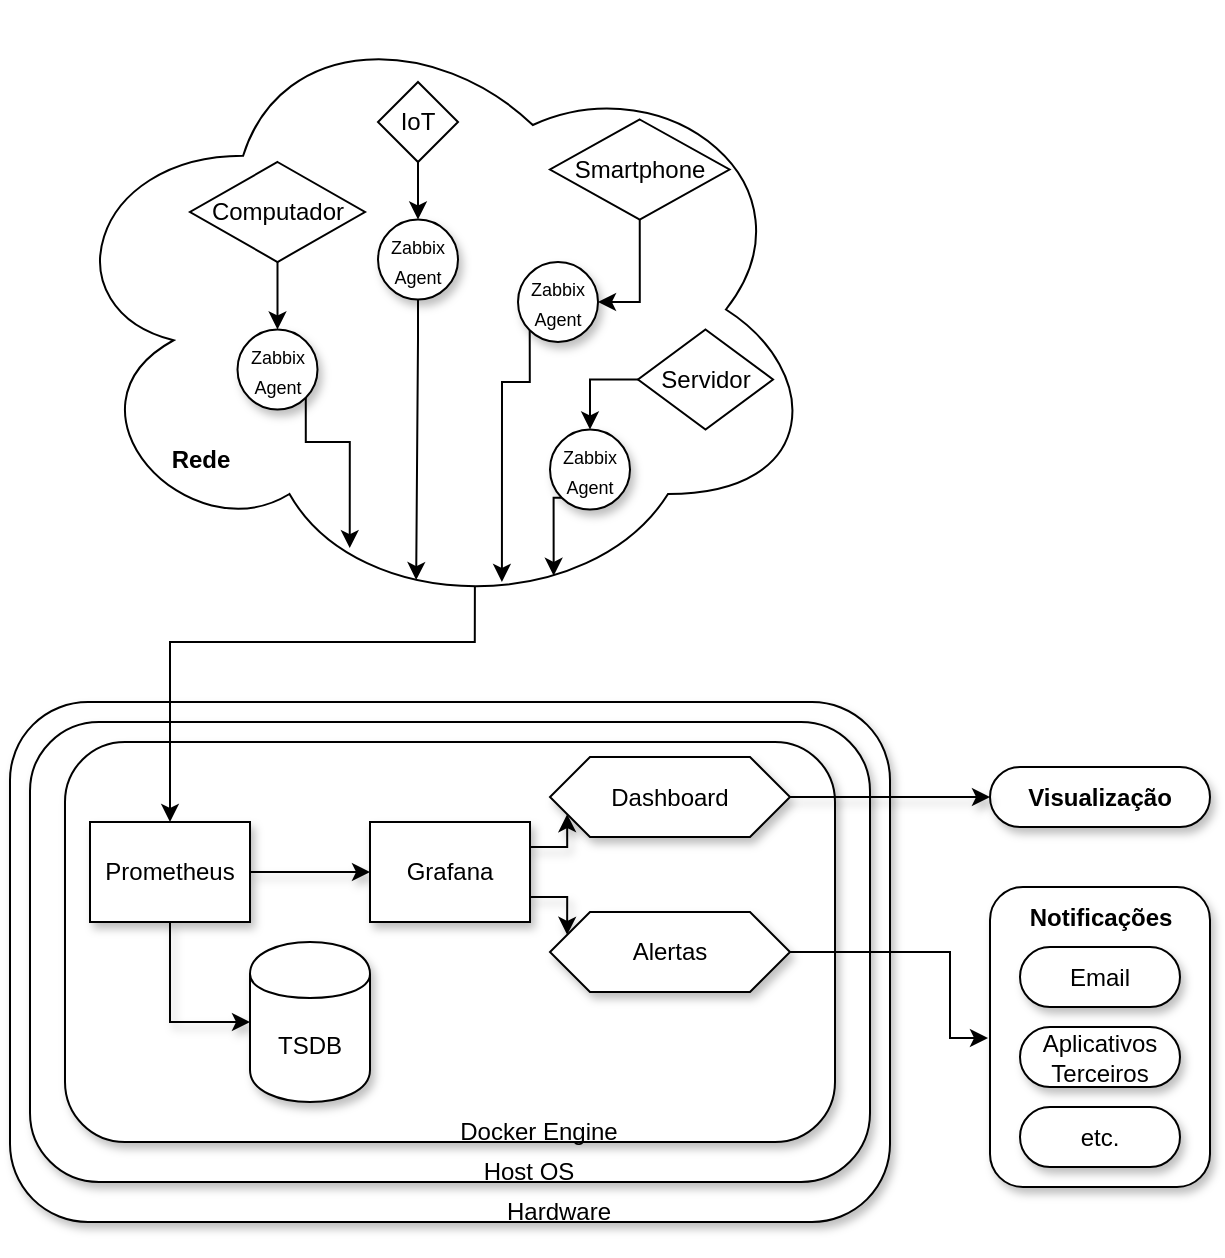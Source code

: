 <mxfile version="28.0.9">
  <diagram name="Page-1" id="xIOkTCL3K24IWR9tix57">
    <mxGraphModel dx="786" dy="1880" grid="1" gridSize="10" guides="1" tooltips="1" connect="1" arrows="1" fold="1" page="1" pageScale="1" pageWidth="827" pageHeight="1169" math="0" shadow="0">
      <root>
        <mxCell id="0" />
        <mxCell id="1" style="" parent="0" />
        <mxCell id="4FT238xs0-JWQUUgrjXr-94" value="" style="rounded=1;whiteSpace=wrap;html=1;shadow=1;treeFolding=0;treeMoving=0;fixDash=0;collapsible=0;recursiveResize=1;expand=1;backgroundOutline=0;movableLabel=0;autosize=0;fixedWidth=0;comic=0;" parent="1" vertex="1">
          <mxGeometry x="190" y="210" width="440" height="260" as="geometry" />
        </mxCell>
        <mxCell id="4FT238xs0-JWQUUgrjXr-66" value="" style="rounded=1;whiteSpace=wrap;html=1;shadow=1;treeFolding=0;treeMoving=0;fixDash=0;collapsible=0;recursiveResize=1;expand=1;backgroundOutline=0;movableLabel=0;autosize=0;fixedWidth=0;comic=0;" parent="1" vertex="1">
          <mxGeometry x="200" y="220" width="420" height="230" as="geometry" />
        </mxCell>
        <mxCell id="4FT238xs0-JWQUUgrjXr-63" value="" style="rounded=1;whiteSpace=wrap;html=1;shadow=1;glass=0;perimeterSpacing=1;" parent="1" vertex="1">
          <mxGeometry x="217.5" y="230" width="385" height="200" as="geometry" />
        </mxCell>
        <mxCell id="KcWclJ4Hr2_HyBvXS7Jj-65" style="edgeStyle=orthogonalEdgeStyle;rounded=0;orthogonalLoop=1;jettySize=auto;html=1;exitX=0.55;exitY=0.95;exitDx=0;exitDy=0;exitPerimeter=0;entryX=0.5;entryY=0;entryDx=0;entryDy=0;" parent="1" source="KcWclJ4Hr2_HyBvXS7Jj-18" target="4FT238xs0-JWQUUgrjXr-1" edge="1">
          <mxGeometry relative="1" as="geometry">
            <Array as="points">
              <mxPoint x="422" y="180" />
              <mxPoint x="270" y="180" />
            </Array>
          </mxGeometry>
        </mxCell>
        <mxCell id="KcWclJ4Hr2_HyBvXS7Jj-18" value="" style="ellipse;shape=cloud;whiteSpace=wrap;html=1;rotation=0;" parent="1" vertex="1">
          <mxGeometry x="210" y="-140" width="386.25" height="307.5" as="geometry" />
        </mxCell>
        <mxCell id="4FT238xs0-JWQUUgrjXr-21" style="edgeStyle=orthogonalEdgeStyle;rounded=0;orthogonalLoop=1;jettySize=auto;html=1;exitX=0.5;exitY=1;exitDx=0;exitDy=0;entryX=0;entryY=0.5;entryDx=0;entryDy=0;shadow=1;" parent="1" source="4FT238xs0-JWQUUgrjXr-1" target="4FT238xs0-JWQUUgrjXr-4" edge="1">
          <mxGeometry relative="1" as="geometry" />
        </mxCell>
        <mxCell id="4FT238xs0-JWQUUgrjXr-22" style="edgeStyle=orthogonalEdgeStyle;rounded=0;orthogonalLoop=1;jettySize=auto;html=1;exitX=1;exitY=0.5;exitDx=0;exitDy=0;entryX=0;entryY=0.5;entryDx=0;entryDy=0;shadow=1;" parent="1" source="4FT238xs0-JWQUUgrjXr-1" target="4FT238xs0-JWQUUgrjXr-2" edge="1">
          <mxGeometry relative="1" as="geometry" />
        </mxCell>
        <mxCell id="4FT238xs0-JWQUUgrjXr-1" value="Prometheus" style="html=1;whiteSpace=wrap;shadow=1;" parent="1" vertex="1">
          <mxGeometry x="230" y="270" width="80" height="50" as="geometry" />
        </mxCell>
        <mxCell id="4FT238xs0-JWQUUgrjXr-69" style="edgeStyle=orthogonalEdgeStyle;rounded=0;orthogonalLoop=1;jettySize=auto;html=1;exitX=1;exitY=0.25;exitDx=0;exitDy=0;entryX=0;entryY=0.75;entryDx=0;entryDy=0;shadow=1;" parent="1" source="4FT238xs0-JWQUUgrjXr-2" target="4FT238xs0-JWQUUgrjXr-57" edge="1">
          <mxGeometry relative="1" as="geometry" />
        </mxCell>
        <mxCell id="4FT238xs0-JWQUUgrjXr-70" style="edgeStyle=orthogonalEdgeStyle;rounded=0;orthogonalLoop=1;jettySize=auto;html=1;exitX=1;exitY=0.75;exitDx=0;exitDy=0;entryX=0;entryY=0.25;entryDx=0;entryDy=0;shadow=1;" parent="1" source="4FT238xs0-JWQUUgrjXr-2" target="4FT238xs0-JWQUUgrjXr-58" edge="1">
          <mxGeometry relative="1" as="geometry" />
        </mxCell>
        <mxCell id="4FT238xs0-JWQUUgrjXr-2" value="&lt;div&gt;Grafana&lt;/div&gt;" style="html=1;whiteSpace=wrap;shadow=1;" parent="1" vertex="1">
          <mxGeometry x="370" y="270" width="80" height="50" as="geometry" />
        </mxCell>
        <mxCell id="4FT238xs0-JWQUUgrjXr-4" value="TSDB" style="shape=cylinder;whiteSpace=wrap;html=1;boundedLbl=1;backgroundOutline=1;shadow=1;" parent="1" vertex="1">
          <mxGeometry x="310" y="330" width="60" height="80" as="geometry" />
        </mxCell>
        <mxCell id="4FT238xs0-JWQUUgrjXr-57" value="&lt;div&gt;Dashboard&lt;/div&gt;" style="shape=hexagon;perimeter=hexagonPerimeter2;whiteSpace=wrap;html=1;fixedSize=1;shadow=1;" parent="1" vertex="1">
          <mxGeometry x="460" y="237.5" width="120" height="40" as="geometry" />
        </mxCell>
        <mxCell id="KcWclJ4Hr2_HyBvXS7Jj-16" style="edgeStyle=orthogonalEdgeStyle;rounded=0;orthogonalLoop=1;jettySize=auto;html=1;exitX=1;exitY=0.5;exitDx=0;exitDy=0;" parent="1" source="4FT238xs0-JWQUUgrjXr-58" target="KcWclJ4Hr2_HyBvXS7Jj-9" edge="1">
          <mxGeometry relative="1" as="geometry">
            <Array as="points">
              <mxPoint x="660" y="335" />
              <mxPoint x="660" y="378" />
            </Array>
          </mxGeometry>
        </mxCell>
        <mxCell id="4FT238xs0-JWQUUgrjXr-58" value="&lt;div&gt;Alertas&lt;/div&gt;" style="shape=hexagon;perimeter=hexagonPerimeter2;whiteSpace=wrap;html=1;fixedSize=1;shadow=1;" parent="1" vertex="1">
          <mxGeometry x="460" y="315" width="120" height="40" as="geometry" />
        </mxCell>
        <mxCell id="4FT238xs0-JWQUUgrjXr-64" value="&lt;div&gt;Hardware&lt;/div&gt;" style="text;html=1;align=center;verticalAlign=middle;resizable=0;points=[];autosize=1;strokeColor=none;fillColor=none;shadow=1;" parent="1" vertex="1">
          <mxGeometry x="424" y="450" width="80" height="30" as="geometry" />
        </mxCell>
        <mxCell id="4FT238xs0-JWQUUgrjXr-65" value="Host OS" style="text;html=1;align=center;verticalAlign=middle;resizable=0;points=[];autosize=1;strokeColor=none;fillColor=none;shadow=1;" parent="1" vertex="1">
          <mxGeometry x="414" y="430" width="70" height="30" as="geometry" />
        </mxCell>
        <mxCell id="4FT238xs0-JWQUUgrjXr-80" value="&lt;div&gt;&lt;b&gt;Visualização&lt;/b&gt;&lt;/div&gt;" style="html=1;dashed=0;whiteSpace=wrap;shape=mxgraph.dfd.start;shadow=1;" parent="1" vertex="1">
          <mxGeometry x="680" y="242.5" width="110" height="30" as="geometry" />
        </mxCell>
        <mxCell id="4FT238xs0-JWQUUgrjXr-82" style="edgeStyle=orthogonalEdgeStyle;rounded=0;orthogonalLoop=1;jettySize=auto;html=1;exitX=1;exitY=0.5;exitDx=0;exitDy=0;entryX=0;entryY=0.5;entryDx=0;entryDy=0;entryPerimeter=0;shadow=1;" parent="1" source="4FT238xs0-JWQUUgrjXr-57" target="4FT238xs0-JWQUUgrjXr-80" edge="1">
          <mxGeometry relative="1" as="geometry" />
        </mxCell>
        <mxCell id="4FT238xs0-JWQUUgrjXr-95" value="&lt;div&gt;Docker Engine&lt;/div&gt;" style="text;html=1;align=center;verticalAlign=middle;resizable=0;points=[];autosize=1;strokeColor=none;fillColor=none;" parent="1" vertex="1">
          <mxGeometry x="404" y="410" width="100" height="30" as="geometry" />
        </mxCell>
        <mxCell id="KcWclJ4Hr2_HyBvXS7Jj-2" value="&lt;div&gt;&lt;font style=&quot;font-size: 9px;&quot;&gt;Zabbix Agent&lt;/font&gt;&lt;/div&gt;" style="ellipse;whiteSpace=wrap;html=1;aspect=fixed;shadow=1;" parent="1" vertex="1">
          <mxGeometry x="303.75" y="23.75" width="40" height="40" as="geometry" />
        </mxCell>
        <mxCell id="KcWclJ4Hr2_HyBvXS7Jj-9" value="" style="rounded=1;whiteSpace=wrap;html=1;shadow=1;glass=0;perimeterSpacing=1;" parent="1" vertex="1">
          <mxGeometry x="680" y="302.5" width="110" height="150" as="geometry" />
        </mxCell>
        <mxCell id="KcWclJ4Hr2_HyBvXS7Jj-10" value="Email" style="html=1;dashed=0;whiteSpace=wrap;shape=mxgraph.dfd.start;shadow=1;" parent="1" vertex="1">
          <mxGeometry x="695" y="332.5" width="80" height="30" as="geometry" />
        </mxCell>
        <mxCell id="KcWclJ4Hr2_HyBvXS7Jj-11" value="&lt;div&gt;Aplicativos Terceiros&lt;/div&gt;" style="html=1;dashed=0;whiteSpace=wrap;shape=mxgraph.dfd.start;shadow=1;" parent="1" vertex="1">
          <mxGeometry x="695" y="372.5" width="80" height="30" as="geometry" />
        </mxCell>
        <mxCell id="KcWclJ4Hr2_HyBvXS7Jj-12" value="&lt;div&gt;etc.&lt;/div&gt;" style="html=1;dashed=0;whiteSpace=wrap;shape=mxgraph.dfd.start;shadow=1;" parent="1" vertex="1">
          <mxGeometry x="695" y="412.5" width="80" height="30" as="geometry" />
        </mxCell>
        <mxCell id="KcWclJ4Hr2_HyBvXS7Jj-13" value="&lt;div&gt;&lt;b&gt;Notificações&lt;/b&gt;&lt;/div&gt;" style="text;html=1;align=center;verticalAlign=middle;resizable=0;points=[];autosize=1;strokeColor=none;fillColor=none;" parent="1" vertex="1">
          <mxGeometry x="690" y="302.5" width="90" height="30" as="geometry" />
        </mxCell>
        <mxCell id="KcWclJ4Hr2_HyBvXS7Jj-19" value="&lt;div&gt;&lt;font style=&quot;font-size: 9px;&quot;&gt;Zabbix Agent&lt;/font&gt;&lt;/div&gt;" style="ellipse;whiteSpace=wrap;html=1;aspect=fixed;shadow=1;" parent="1" vertex="1">
          <mxGeometry x="374" y="-31.25" width="40" height="40" as="geometry" />
        </mxCell>
        <mxCell id="KcWclJ4Hr2_HyBvXS7Jj-21" value="&lt;div&gt;&lt;font style=&quot;font-size: 9px;&quot;&gt;Zabbix Agent&lt;/font&gt;&lt;/div&gt;" style="ellipse;whiteSpace=wrap;html=1;aspect=fixed;shadow=1;" parent="1" vertex="1">
          <mxGeometry x="444" y="-10" width="40" height="40" as="geometry" />
        </mxCell>
        <mxCell id="KcWclJ4Hr2_HyBvXS7Jj-49" style="edgeStyle=orthogonalEdgeStyle;rounded=0;orthogonalLoop=1;jettySize=auto;html=1;exitX=0.5;exitY=1;exitDx=0;exitDy=0;entryX=0.5;entryY=0;entryDx=0;entryDy=0;" parent="1" source="KcWclJ4Hr2_HyBvXS7Jj-24" target="KcWclJ4Hr2_HyBvXS7Jj-2" edge="1">
          <mxGeometry relative="1" as="geometry" />
        </mxCell>
        <mxCell id="KcWclJ4Hr2_HyBvXS7Jj-24" value="Computador" style="rhombus;whiteSpace=wrap;html=1;" parent="1" vertex="1">
          <mxGeometry x="280" y="-60" width="87.5" height="50" as="geometry" />
        </mxCell>
        <mxCell id="KcWclJ4Hr2_HyBvXS7Jj-48" style="edgeStyle=orthogonalEdgeStyle;rounded=0;orthogonalLoop=1;jettySize=auto;html=1;exitX=0;exitY=0.5;exitDx=0;exitDy=0;entryX=0.5;entryY=0;entryDx=0;entryDy=0;" parent="1" source="KcWclJ4Hr2_HyBvXS7Jj-26" target="KcWclJ4Hr2_HyBvXS7Jj-31" edge="1">
          <mxGeometry relative="1" as="geometry" />
        </mxCell>
        <mxCell id="KcWclJ4Hr2_HyBvXS7Jj-26" value="&lt;div&gt;Servidor&lt;/div&gt;" style="rhombus;whiteSpace=wrap;html=1;" parent="1" vertex="1">
          <mxGeometry x="504" y="23.75" width="67.5" height="50" as="geometry" />
        </mxCell>
        <mxCell id="KcWclJ4Hr2_HyBvXS7Jj-44" style="edgeStyle=orthogonalEdgeStyle;rounded=0;orthogonalLoop=1;jettySize=auto;html=1;exitX=0.5;exitY=1;exitDx=0;exitDy=0;entryX=1;entryY=0.5;entryDx=0;entryDy=0;" parent="1" source="KcWclJ4Hr2_HyBvXS7Jj-28" target="KcWclJ4Hr2_HyBvXS7Jj-21" edge="1">
          <mxGeometry relative="1" as="geometry" />
        </mxCell>
        <mxCell id="KcWclJ4Hr2_HyBvXS7Jj-28" value="&lt;div&gt;Smartphone&lt;/div&gt;" style="rhombus;whiteSpace=wrap;html=1;" parent="1" vertex="1">
          <mxGeometry x="460" y="-81.25" width="89.75" height="50" as="geometry" />
        </mxCell>
        <mxCell id="KcWclJ4Hr2_HyBvXS7Jj-35" style="edgeStyle=orthogonalEdgeStyle;rounded=0;orthogonalLoop=1;jettySize=auto;html=1;exitX=0.5;exitY=1;exitDx=0;exitDy=0;entryX=0.5;entryY=0;entryDx=0;entryDy=0;" parent="1" source="KcWclJ4Hr2_HyBvXS7Jj-30" target="KcWclJ4Hr2_HyBvXS7Jj-19" edge="1">
          <mxGeometry relative="1" as="geometry" />
        </mxCell>
        <mxCell id="KcWclJ4Hr2_HyBvXS7Jj-30" value="IoT" style="rhombus;whiteSpace=wrap;html=1;" parent="1" vertex="1">
          <mxGeometry x="374" y="-100" width="40" height="40" as="geometry" />
        </mxCell>
        <mxCell id="KcWclJ4Hr2_HyBvXS7Jj-31" value="&lt;div&gt;&lt;font style=&quot;font-size: 9px;&quot;&gt;Zabbix Agent&lt;/font&gt;&lt;/div&gt;" style="ellipse;whiteSpace=wrap;html=1;aspect=fixed;shadow=1;" parent="1" vertex="1">
          <mxGeometry x="460" y="73.75" width="40" height="40" as="geometry" />
        </mxCell>
        <mxCell id="KcWclJ4Hr2_HyBvXS7Jj-54" style="edgeStyle=orthogonalEdgeStyle;rounded=0;orthogonalLoop=1;jettySize=auto;html=1;exitX=0;exitY=1;exitDx=0;exitDy=0;entryX=0.585;entryY=0.943;entryDx=0;entryDy=0;entryPerimeter=0;" parent="1" source="KcWclJ4Hr2_HyBvXS7Jj-21" target="KcWclJ4Hr2_HyBvXS7Jj-18" edge="1">
          <mxGeometry relative="1" as="geometry" />
        </mxCell>
        <mxCell id="KcWclJ4Hr2_HyBvXS7Jj-55" style="edgeStyle=orthogonalEdgeStyle;rounded=0;orthogonalLoop=1;jettySize=auto;html=1;exitX=1;exitY=1;exitDx=0;exitDy=0;entryX=0.388;entryY=0.888;entryDx=0;entryDy=0;entryPerimeter=0;" parent="1" source="KcWclJ4Hr2_HyBvXS7Jj-2" target="KcWclJ4Hr2_HyBvXS7Jj-18" edge="1">
          <mxGeometry relative="1" as="geometry">
            <Array as="points">
              <mxPoint x="338" y="80" />
              <mxPoint x="360" y="80" />
            </Array>
          </mxGeometry>
        </mxCell>
        <mxCell id="KcWclJ4Hr2_HyBvXS7Jj-56" style="edgeStyle=orthogonalEdgeStyle;rounded=0;orthogonalLoop=1;jettySize=auto;html=1;exitX=0;exitY=1;exitDx=0;exitDy=0;entryX=0.652;entryY=0.933;entryDx=0;entryDy=0;entryPerimeter=0;" parent="1" source="KcWclJ4Hr2_HyBvXS7Jj-31" target="KcWclJ4Hr2_HyBvXS7Jj-18" edge="1">
          <mxGeometry relative="1" as="geometry" />
        </mxCell>
        <mxCell id="KcWclJ4Hr2_HyBvXS7Jj-64" style="edgeStyle=orthogonalEdgeStyle;rounded=0;orthogonalLoop=1;jettySize=auto;html=1;exitX=0.5;exitY=1;exitDx=0;exitDy=0;entryX=0.474;entryY=0.94;entryDx=0;entryDy=0;entryPerimeter=0;" parent="1" source="KcWclJ4Hr2_HyBvXS7Jj-19" target="KcWclJ4Hr2_HyBvXS7Jj-18" edge="1">
          <mxGeometry relative="1" as="geometry" />
        </mxCell>
        <mxCell id="KcWclJ4Hr2_HyBvXS7Jj-66" value="&lt;b&gt;Rede&lt;/b&gt;" style="text;html=1;align=center;verticalAlign=middle;resizable=0;points=[];autosize=1;strokeColor=none;fillColor=none;" parent="1" vertex="1">
          <mxGeometry x="260" y="73.75" width="50" height="30" as="geometry" />
        </mxCell>
      </root>
    </mxGraphModel>
  </diagram>
</mxfile>

